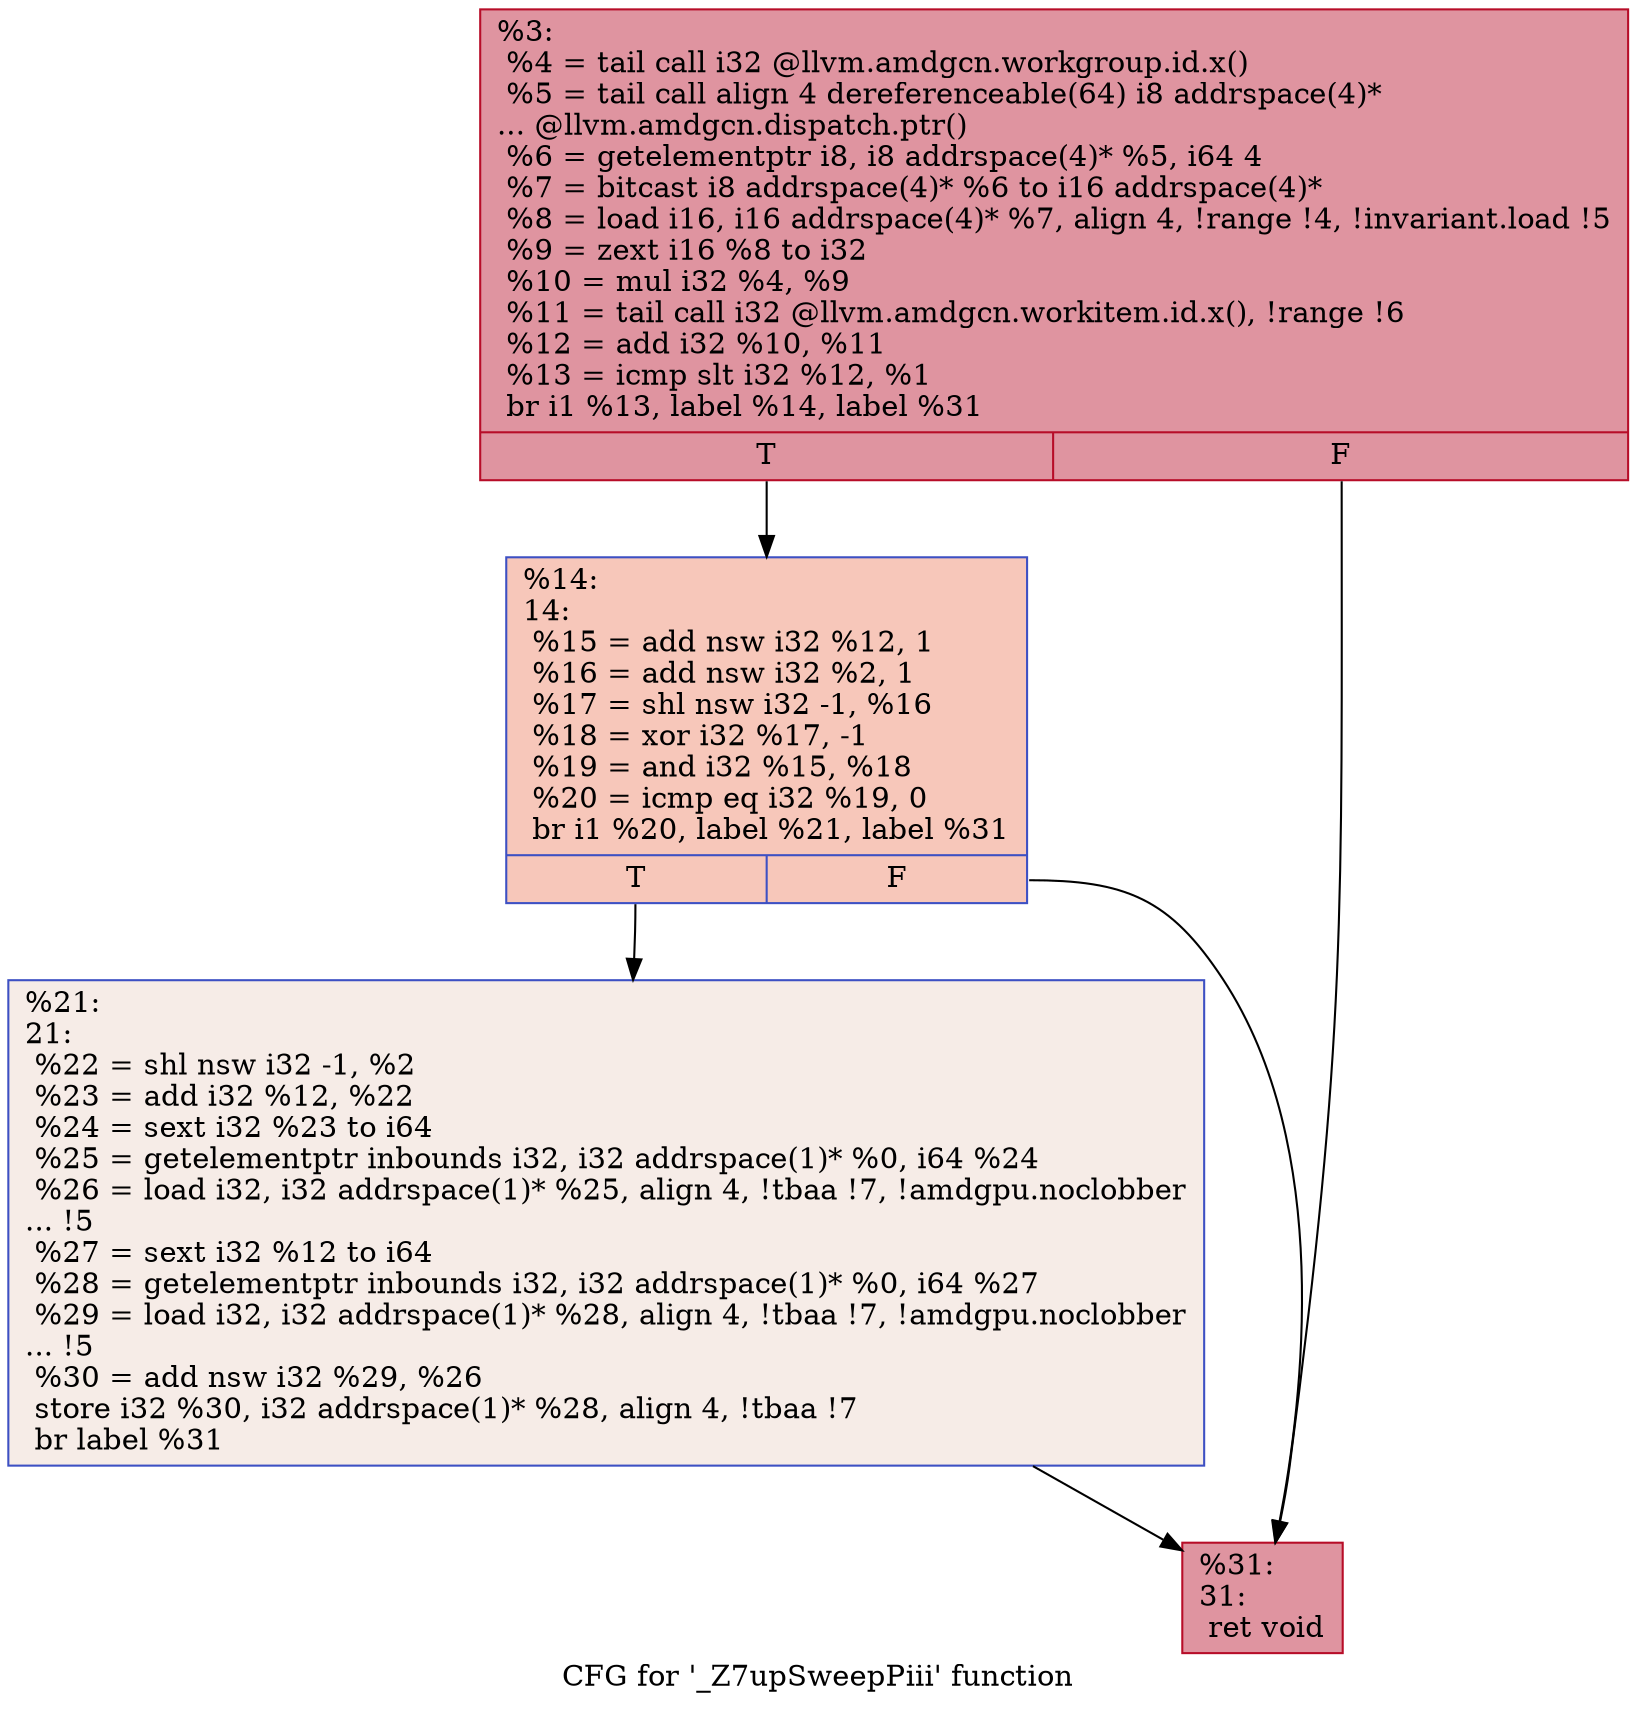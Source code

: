digraph "CFG for '_Z7upSweepPiii' function" {
	label="CFG for '_Z7upSweepPiii' function";

	Node0x5c43110 [shape=record,color="#b70d28ff", style=filled, fillcolor="#b70d2870",label="{%3:\l  %4 = tail call i32 @llvm.amdgcn.workgroup.id.x()\l  %5 = tail call align 4 dereferenceable(64) i8 addrspace(4)*\l... @llvm.amdgcn.dispatch.ptr()\l  %6 = getelementptr i8, i8 addrspace(4)* %5, i64 4\l  %7 = bitcast i8 addrspace(4)* %6 to i16 addrspace(4)*\l  %8 = load i16, i16 addrspace(4)* %7, align 4, !range !4, !invariant.load !5\l  %9 = zext i16 %8 to i32\l  %10 = mul i32 %4, %9\l  %11 = tail call i32 @llvm.amdgcn.workitem.id.x(), !range !6\l  %12 = add i32 %10, %11\l  %13 = icmp slt i32 %12, %1\l  br i1 %13, label %14, label %31\l|{<s0>T|<s1>F}}"];
	Node0x5c43110:s0 -> Node0x5c45020;
	Node0x5c43110:s1 -> Node0x5c450b0;
	Node0x5c45020 [shape=record,color="#3d50c3ff", style=filled, fillcolor="#ec7f6370",label="{%14:\l14:                                               \l  %15 = add nsw i32 %12, 1\l  %16 = add nsw i32 %2, 1\l  %17 = shl nsw i32 -1, %16\l  %18 = xor i32 %17, -1\l  %19 = and i32 %15, %18\l  %20 = icmp eq i32 %19, 0\l  br i1 %20, label %21, label %31\l|{<s0>T|<s1>F}}"];
	Node0x5c45020:s0 -> Node0x5c45660;
	Node0x5c45020:s1 -> Node0x5c450b0;
	Node0x5c45660 [shape=record,color="#3d50c3ff", style=filled, fillcolor="#ead5c970",label="{%21:\l21:                                               \l  %22 = shl nsw i32 -1, %2\l  %23 = add i32 %12, %22\l  %24 = sext i32 %23 to i64\l  %25 = getelementptr inbounds i32, i32 addrspace(1)* %0, i64 %24\l  %26 = load i32, i32 addrspace(1)* %25, align 4, !tbaa !7, !amdgpu.noclobber\l... !5\l  %27 = sext i32 %12 to i64\l  %28 = getelementptr inbounds i32, i32 addrspace(1)* %0, i64 %27\l  %29 = load i32, i32 addrspace(1)* %28, align 4, !tbaa !7, !amdgpu.noclobber\l... !5\l  %30 = add nsw i32 %29, %26\l  store i32 %30, i32 addrspace(1)* %28, align 4, !tbaa !7\l  br label %31\l}"];
	Node0x5c45660 -> Node0x5c450b0;
	Node0x5c450b0 [shape=record,color="#b70d28ff", style=filled, fillcolor="#b70d2870",label="{%31:\l31:                                               \l  ret void\l}"];
}
